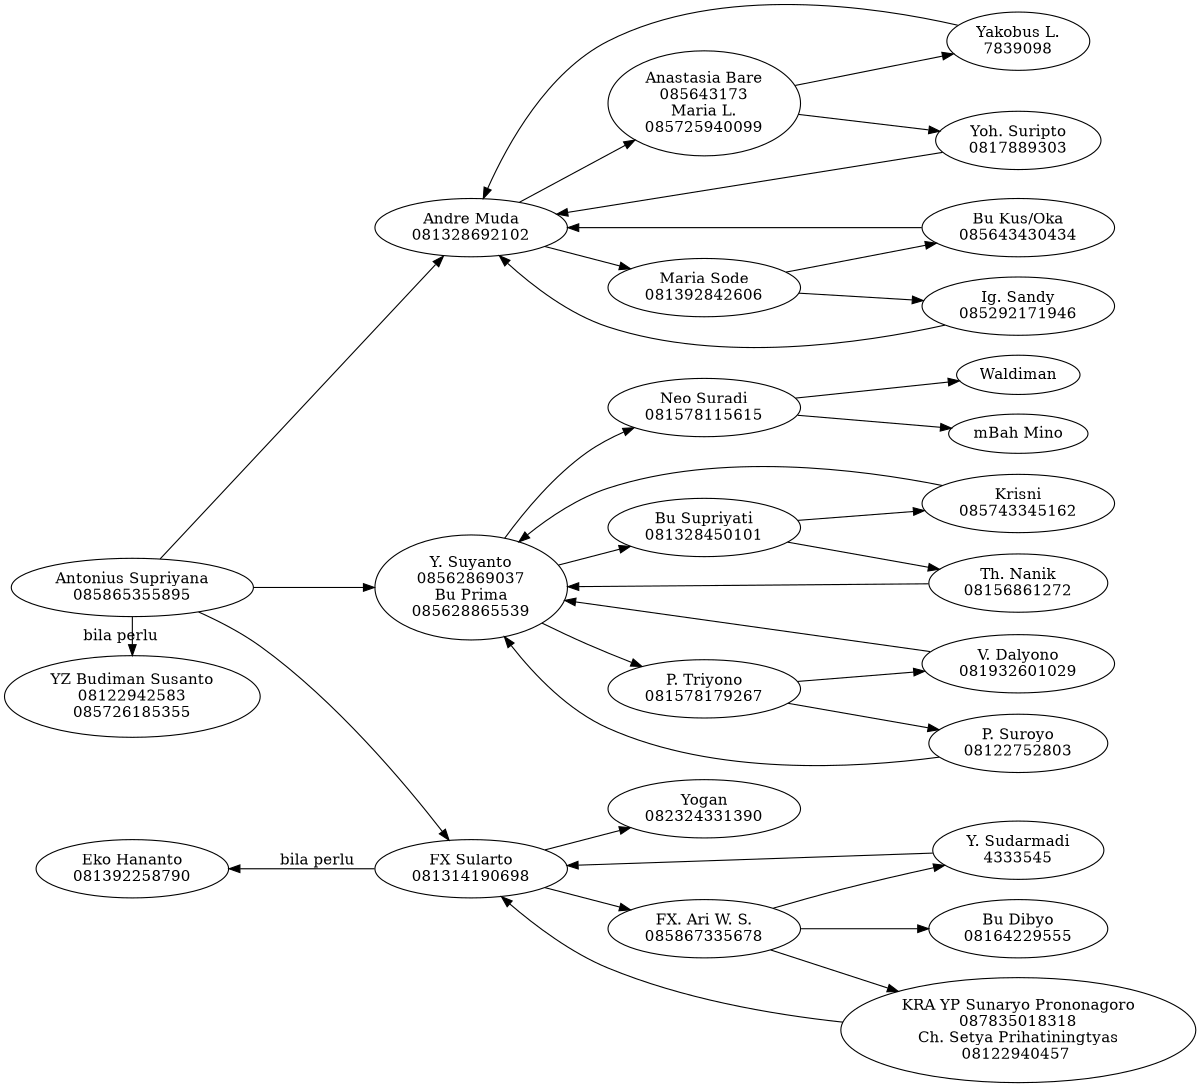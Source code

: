 digraph finite_state_machine {
    mindist=0.1;
    size="8,10";
    overlap=false;
    rankdir =LR;
    node [shape = oval];

    budi [label="YZ Budiman Susanto\n08122942583\n085726185355"];
    anton [label="Antonius Supriyana\n085865355895",root=true];
    larto [label="FX Sularto\n081314190698"];
    andre [label="Andre Muda\n081328692102"];
    yanto [label="Y. Suyanto\n08562869037\nBu Prima\n085628865539"];
    anton -> larto ;
    anton -> andre ;
    anton -> budi [label="bila perlu"];
    anton -> yanto ;
    {rank = same; "anton"; "budi"; "hananto";}
    
    antok [label="FX. Ari W. S.\n085867335678"]; 
    hananto [label="Eko Hananto\n081392258790"];
    yogan [label="Yogan\n082324331390"];
    larto -> antok;
    larto -> hananto [label="bila perlu"];
    larto -> yogan;
    
    mia [label="Maria Sode\n081392842606"];
    anas [label="Anastasia Bare\n085643173\nMaria L.\n085725940099"];
    andre -> mia;
    andre -> anas;
    
    neo [label="Neo Suradi\n081578115615"]; 
    pri [label="Bu Supriyati\n081328450101"]; 
    triyono [label="P. Triyono\n081578179267"];
    yanto -> neo;
    yanto -> pri;
    yanto -> triyono;     
     
    katrin [label="KRA YP Sunaryo Prononagoro\n087835018318\nCh. Setya Prihatiningtyas\n08122940457 "];
    budib [label="Bu Dibyo\n08164229555"]; 
    darmadi [label="Y. Sudarmadi\n4333545"];
    antok -> katrin;
    antok -> darmadi;    
    antok -> budib;

    sandy [label="Ig. Sandy\n085292171946"]; 
    oka [label="Bu Kus/Oka\n085643430434"]; 
    mia -> sandy;
    mia -> oka;
    
    kobus [label="Yakobus L.\n7839098"]; 
    ripto [label="Yoh. Suripto\n0817889303"]; 
    anas -> kobus;
    anas -> ripto;
    
    waldiman [label="Waldiman"];
    mbahmino [label="mBah Mino"];
    neo -> waldiman;
    neo -> mbahmino;
    
    nanik [label="Th. Nanik\n08156861272"]; 
    krisni [label="Krisni\n085743345162"]; 
    pri -> nanik;
    pri -> krisni;
    
    royo [label="P. Suroyo\n08122752803"];
    dalyono [label="V. Dalyono\n081932601029"];
    triyono -> royo;
    triyono -> dalyono;
    
    //yang balik
    darmadi -> larto;
    katrin -> larto;
    
    ripto -> andre;
    kobus -> andre;
    oka -> andre;
    sandy -> andre;
    
    dalyono -> yanto;
    royo -> yanto;
    krisni -> yanto;
    nanik -> yanto;
}


